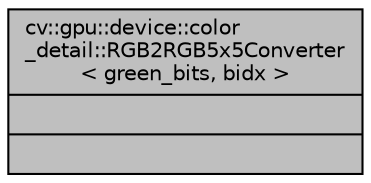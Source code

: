 digraph "cv::gpu::device::color_detail::RGB2RGB5x5Converter&lt; green_bits, bidx &gt;"
{
 // LATEX_PDF_SIZE
  edge [fontname="Helvetica",fontsize="10",labelfontname="Helvetica",labelfontsize="10"];
  node [fontname="Helvetica",fontsize="10",shape=record];
  Node1 [label="{cv::gpu::device::color\l_detail::RGB2RGB5x5Converter\l\< green_bits, bidx \>\n||}",height=0.2,width=0.4,color="black", fillcolor="grey75", style="filled", fontcolor="black",tooltip=" "];
}
